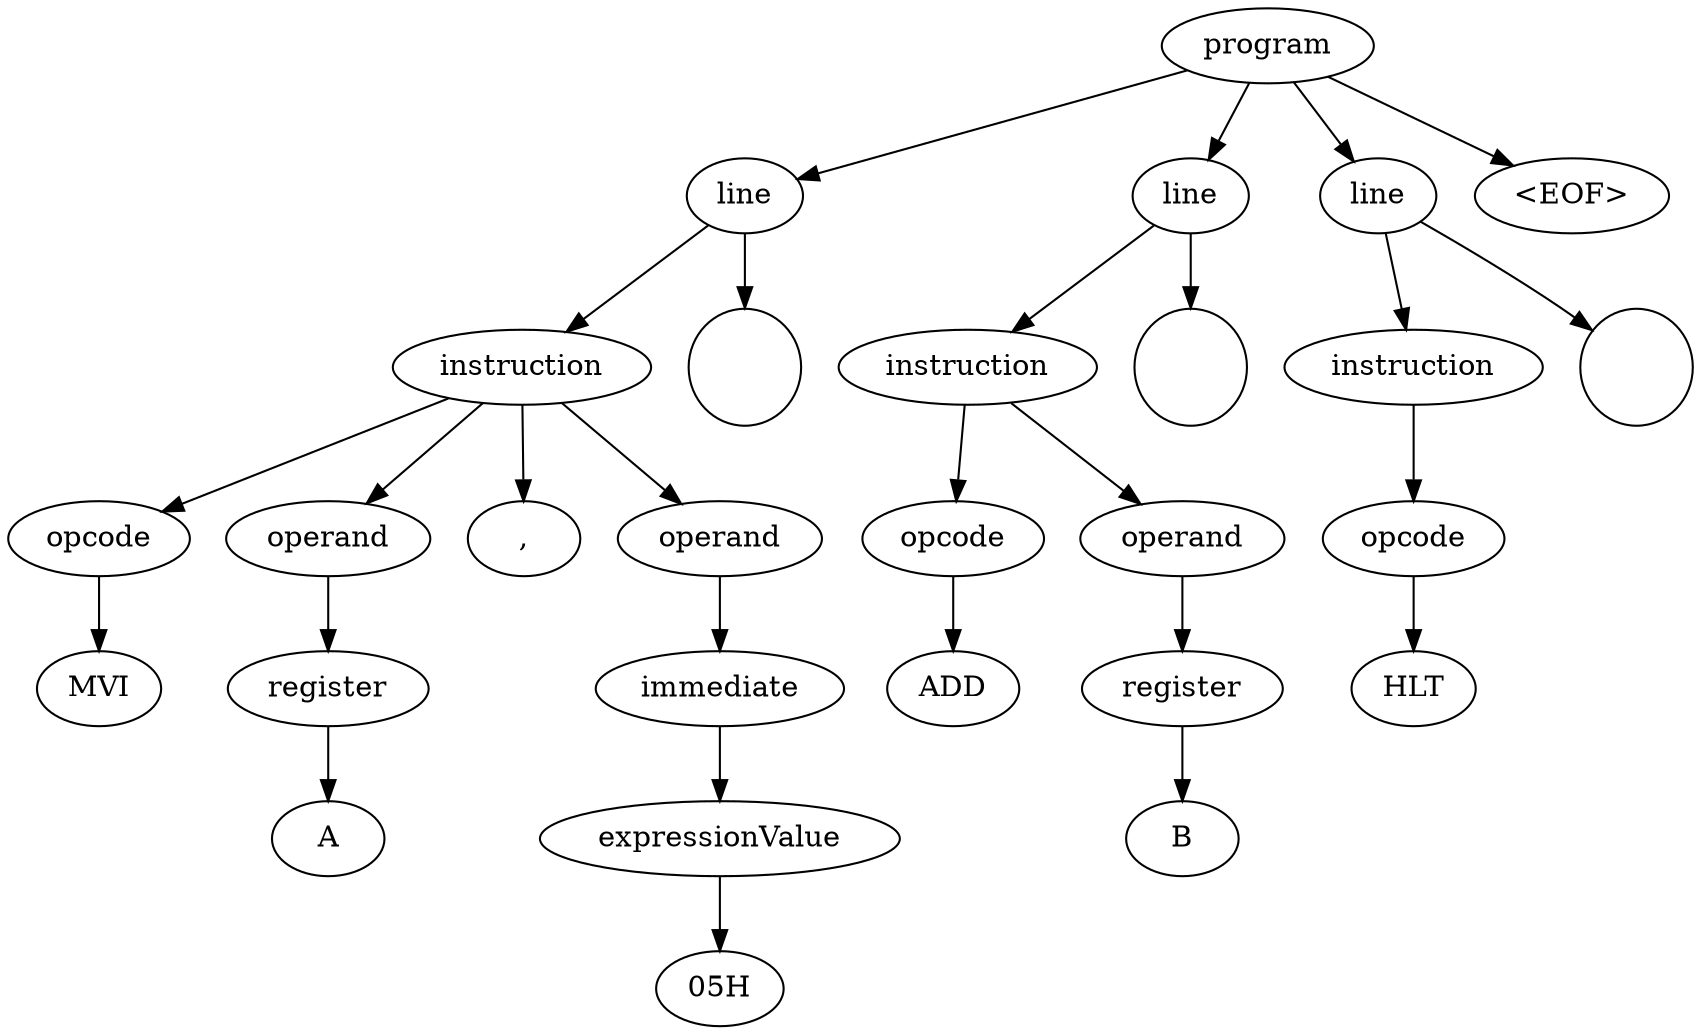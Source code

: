 digraph G {
  node0 [label="program"];
  node1 [label="line"];
  node2 [label="instruction"];
  node3 [label="opcode"];
  node4 [label="MVI"];
  node5 [label="operand"];
  node6 [label="register"];
  node7 [label="A"];
  node8 [label=","];
  node9 [label="operand"];
  node10 [label="immediate"];
  node11 [label="expressionValue"];
  node12 [label="05H"];
  node13 [label="
"];
  node14 [label="line"];
  node15 [label="instruction"];
  node16 [label="opcode"];
  node17 [label="ADD"];
  node18 [label="operand"];
  node19 [label="register"];
  node20 [label="B"];
  node21 [label="
"];
  node22 [label="line"];
  node23 [label="instruction"];
  node24 [label="opcode"];
  node25 [label="HLT"];
  node26 [label="
"];
  node27 [label="<EOF>"];
  node3 -> node4;
  node2 -> node3;
  node6 -> node7;
  node5 -> node6;
  node2 -> node5;
  node2 -> node8;
  node11 -> node12;
  node10 -> node11;
  node9 -> node10;
  node2 -> node9;
  node1 -> node2;
  node1 -> node13;
  node0 -> node1;
  node16 -> node17;
  node15 -> node16;
  node19 -> node20;
  node18 -> node19;
  node15 -> node18;
  node14 -> node15;
  node14 -> node21;
  node0 -> node14;
  node24 -> node25;
  node23 -> node24;
  node22 -> node23;
  node22 -> node26;
  node0 -> node22;
  node0 -> node27;
}
